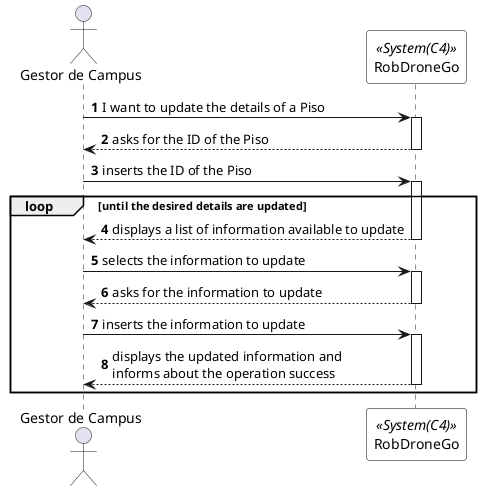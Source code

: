 @startuml updatePisoSSD
autonumber

skinparam sequence {
ParticipantBorderColor black
ParticipantBackgroundColor white
}

actor "Gestor de Campus" as GC
participant RobDroneGo as system <<System(C4)>>


GC -> system: I want to update the details of a Piso
activate system

system --> GC: asks for the ID of the Piso
deactivate system

GC -> system: inserts the ID of the Piso
activate system

loop until the desired details are updated

system --> GC: displays a list of information available to update
deactivate system

GC -> system: selects the information to update
activate system

system --> GC: asks for the information to update
deactivate system

GC -> system: inserts the information to update
activate system

system --> GC: displays the updated information and \ninforms about the operation success
deactivate system

end loop

deactivate system
deactivate GC

@enduml
  